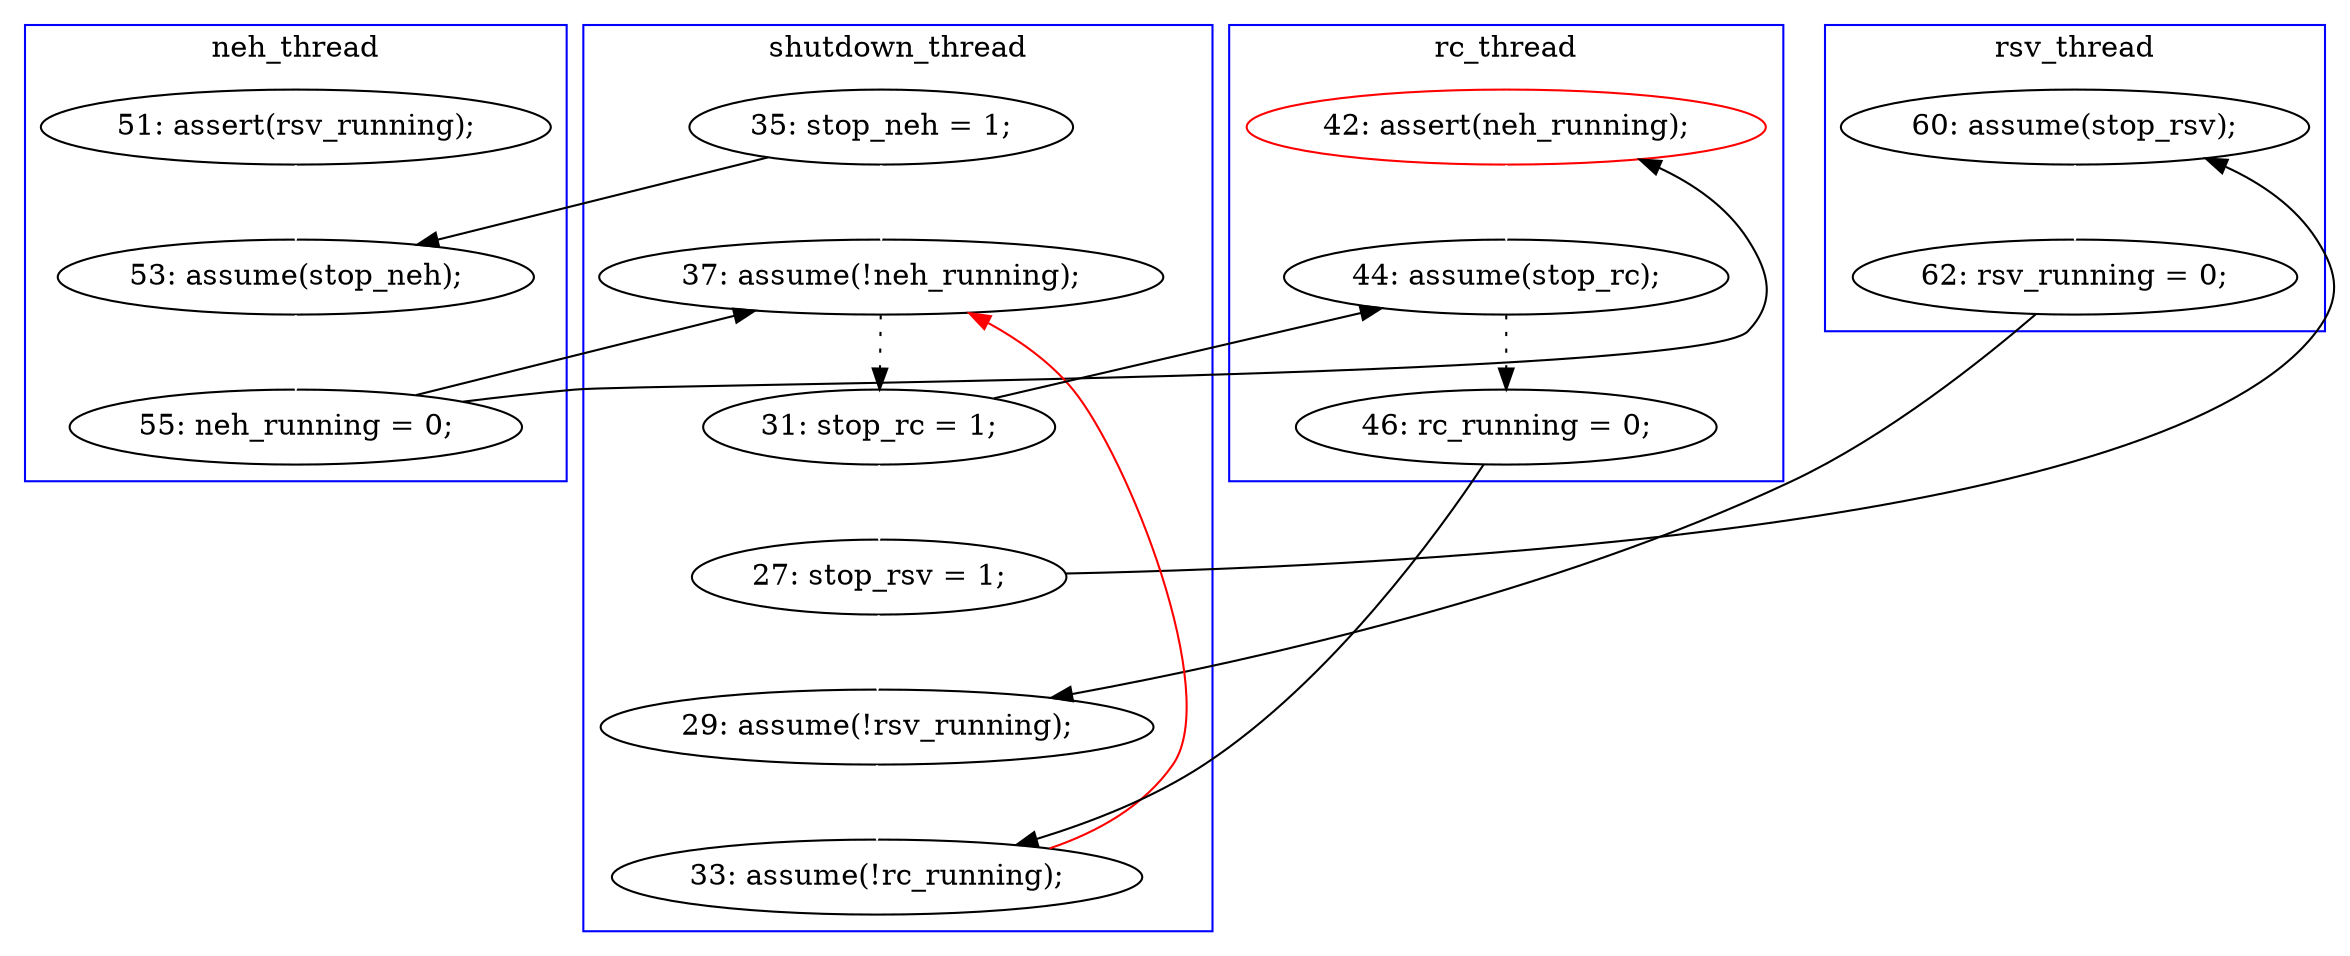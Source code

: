 digraph Counterexample {
	22 -> 23 [color = black, style = solid, constraint = false]
	18 -> 24 [color = black, style = solid, constraint = false]
	25 -> 28 [color = black, style = solid, constraint = false]
	12 -> 17 [color = black, style = solid, constraint = false]
	12 -> 20 [color = white, style = solid]
	17 -> 18 [color = white, style = solid]
	24 -> 26 [color = white, style = solid]
	28 -> 31 [color = white, style = solid]
	29 -> 31 [color = black, style = solid, constraint = false]
	21 -> 22 [color = white, style = solid]
	26 -> 29 [color = black, style = dotted]
	23 -> 25 [color = white, style = solid]
	31 -> 20 [color = red, style = solid, constraint = false]
	15 -> 17 [color = white, style = solid]
	18 -> 20 [color = black, style = solid, constraint = false]
	20 -> 21 [color = black, style = dotted]
	22 -> 28 [color = white, style = solid]
	21 -> 26 [color = black, style = solid, constraint = false]
	subgraph cluster4 {
		label = rsv_thread
		color = blue
		25  [label = "62: rsv_running = 0;"]
		23  [label = "60: assume(stop_rsv);"]
	}
	subgraph cluster3 {
		label = neh_thread
		color = blue
		15  [label = "51: assert(rsv_running);"]
		18  [label = "55: neh_running = 0;"]
		17  [label = "53: assume(stop_neh);"]
	}
	subgraph cluster1 {
		label = shutdown_thread
		color = blue
		20  [label = "37: assume(!neh_running);"]
		31  [label = "33: assume(!rc_running);"]
		28  [label = "29: assume(!rsv_running);"]
		12  [label = "35: stop_neh = 1;"]
		21  [label = "31: stop_rc = 1;"]
		22  [label = "27: stop_rsv = 1;"]
	}
	subgraph cluster2 {
		label = rc_thread
		color = blue
		29  [label = "46: rc_running = 0;"]
		26  [label = "44: assume(stop_rc);"]
		24  [label = "42: assert(neh_running);", color = red]
	}
}